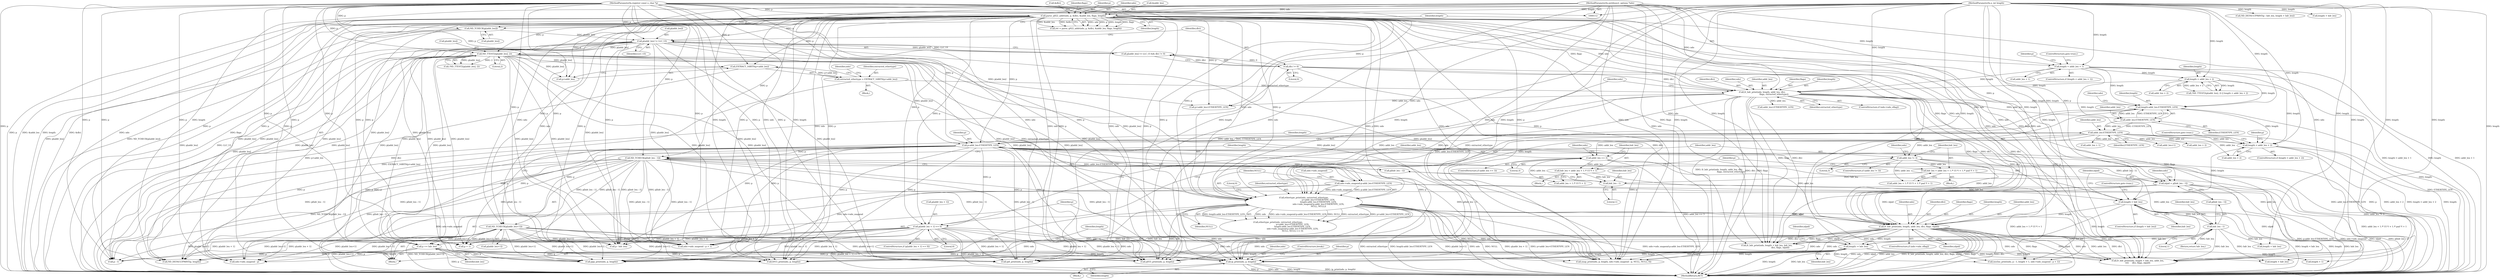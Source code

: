 digraph "0_tcpdump_1dcd10aceabbc03bf571ea32b892c522cbe923de_2@pointer" {
"1000350" [label="(Call,ip_print(ndo, p, length))"];
"1000333" [label="(Call,fr_hdr_print(ndo, length, addr_len, dlci, flags, nlpid))"];
"1000217" [label="(Call,ethertype_print(ndo, extracted_ethertype,\n                                            p+addr_len+ETHERTYPE_LEN,\n                                            length-addr_len-ETHERTYPE_LEN,\n                                            ndo->ndo_snapend-p-addr_len-ETHERTYPE_LEN,\n                                            NULL, NULL))"];
"1000208" [label="(Call,fr_hdr_print(ndo, length, addr_len, dlci,\n                                    flags, extracted_ethertype))"];
"1000126" [label="(Call,parse_q922_addr(ndo, p, &dlci, &addr_len, flags, length))"];
"1000113" [label="(MethodParameterIn,netdissect_options *ndo)"];
"1000114" [label="(MethodParameterIn,register const u_char *p)"];
"1000115" [label="(MethodParameterIn,u_int length)"];
"1000157" [label="(Call,length < addr_len + 1)"];
"1000182" [label="(Call,length < addr_len + 2)"];
"1000170" [label="(Call,dlci != 0)"];
"1000198" [label="(Call,extracted_ethertype = EXTRACT_16BITS(p+addr_len))"];
"1000200" [label="(Call,EXTRACT_16BITS(p+addr_len))"];
"1000177" [label="(Call,ND_TTEST2(p[addr_len], 2))"];
"1000165" [label="(Call,p[addr_len] != LLC_UI)"];
"1000152" [label="(Call,ND_TCHECK(p[addr_len]))"];
"1000225" [label="(Call,length-addr_len-ETHERTYPE_LEN)"];
"1000227" [label="(Call,addr_len-ETHERTYPE_LEN)"];
"1000230" [label="(Call,ndo->ndo_snapend-p-addr_len-ETHERTYPE_LEN)"];
"1000234" [label="(Call,p-addr_len-ETHERTYPE_LEN)"];
"1000236" [label="(Call,addr_len-ETHERTYPE_LEN)"];
"1000318" [label="(Call,length < hdr_len)"];
"1000262" [label="(Call,length < addr_len + 2)"];
"1000314" [label="(Call,hdr_len - 1)"];
"1000285" [label="(Call,hdr_len = addr_len + 1 /* UI */ + 1 /* pad */ + 1)"];
"1000278" [label="(Call,addr_len != 3)"];
"1000304" [label="(Call,hdr_len = addr_len + 1 /* UI */ + 1)"];
"1000297" [label="(Call,addr_len == 3)"];
"1000322" [label="(Call,nlpid = p[hdr_len - 1])"];
"1000311" [label="(Call,ND_TCHECK(p[hdr_len - 1]))"];
"1000269" [label="(Call,p[addr_len + 1] == 0)"];
"1000255" [label="(Call,ND_TCHECK(p[addr_len+1]))"];
"1000340" [label="(Call,p += hdr_len)"];
"1000326" [label="(Call,hdr_len - 1)"];
"1000343" [label="(Call,length -= hdr_len)"];
"1000297" [label="(Call,addr_len == 3)"];
"1000232" [label="(Identifier,ndo)"];
"1000230" [label="(Call,ndo->ndo_snapend-p-addr_len-ETHERTYPE_LEN)"];
"1000318" [label="(Call,length < hdr_len)"];
"1000333" [label="(Call,fr_hdr_print(ndo, length, addr_len, dlci, flags, nlpid))"];
"1000416" [label="(Call,ND_DEFAULTPRINT(p - hdr_len, length + hdr_len))"];
"1000217" [label="(Call,ethertype_print(ndo, extracted_ethertype,\n                                            p+addr_len+ETHERTYPE_LEN,\n                                            length-addr_len-ETHERTYPE_LEN,\n                                            ndo->ndo_snapend-p-addr_len-ETHERTYPE_LEN,\n                                            NULL, NULL))"];
"1000177" [label="(Call,ND_TTEST2(p[addr_len], 2))"];
"1000126" [label="(Call,parse_q922_addr(ndo, p, &dlci, &addr_len, flags, length))"];
"1000115" [label="(MethodParameterIn,u_int length)"];
"1000181" [label="(Literal,2)"];
"1000127" [label="(Identifier,ndo)"];
"1000272" [label="(Call,addr_len + 1)"];
"1000321" [label="(ControlStructure,goto trunc;)"];
"1000113" [label="(MethodParameterIn,netdissect_options *ndo)"];
"1000324" [label="(Call,p[hdr_len - 1])"];
"1000201" [label="(Call,p+addr_len)"];
"1000420" [label="(Call,length + hdr_len)"];
"1000328" [label="(Literal,1)"];
"1000268" [label="(ControlStructure,if (p[addr_len + 1] == 0))"];
"1000337" [label="(Identifier,dlci)"];
"1000206" [label="(Identifier,ndo)"];
"1000264" [label="(Call,addr_len + 2)"];
"1000234" [label="(Call,p-addr_len-ETHERTYPE_LEN)"];
"1000348" [label="(Block,)"];
"1000209" [label="(Identifier,ndo)"];
"1000354" [label="(ControlStructure,break;)"];
"1000182" [label="(Call,length < addr_len + 2)"];
"1000343" [label="(Call,length -= hdr_len)"];
"1000262" [label="(Call,length < addr_len + 2)"];
"1000312" [label="(Call,p[hdr_len - 1])"];
"1000157" [label="(Call,length < addr_len + 1)"];
"1000131" [label="(Call,&addr_len)"];
"1000295" [label="(Block,)"];
"1000311" [label="(Call,ND_TCHECK(p[hdr_len - 1]))"];
"1000344" [label="(Identifier,length)"];
"1000211" [label="(Identifier,addr_len)"];
"1000241" [label="(Literal,0)"];
"1000313" [label="(Identifier,p)"];
"1000306" [label="(Call,addr_len + 1 /* UI */ + 1)"];
"1000277" [label="(ControlStructure,if (addr_len != 3))"];
"1000219" [label="(Identifier,extracted_ethertype)"];
"1000158" [label="(Identifier,length)"];
"1000199" [label="(Identifier,extracted_ethertype)"];
"1000320" [label="(Identifier,hdr_len)"];
"1000286" [label="(Identifier,hdr_len)"];
"1000402" [label="(Call,fr_hdr_print(ndo, length + hdr_len, hdr_len,\n                                         dlci, flags, nlpid))"];
"1000239" [label="(Identifier,NULL)"];
"1000159" [label="(Call,addr_len + 1)"];
"1000183" [label="(Identifier,length)"];
"1000204" [label="(ControlStructure,if (ndo->ndo_eflag))"];
"1000238" [label="(Identifier,ETHERTYPE_LEN)"];
"1000184" [label="(Call,addr_len + 2)"];
"1000352" [label="(Identifier,p)"];
"1000323" [label="(Identifier,nlpid)"];
"1000425" [label="(Call,q933_print(ndo, p, length))"];
"1000338" [label="(Identifier,flags)"];
"1000178" [label="(Call,p[addr_len])"];
"1000226" [label="(Identifier,length)"];
"1000437" [label="(Call,ppp_print(ndo, p, length))"];
"1000369" [label="(Call,length + 1)"];
"1000317" [label="(ControlStructure,if (length < hdr_len))"];
"1000255" [label="(Call,ND_TCHECK(p[addr_len+1]))"];
"1000269" [label="(Call,p[addr_len + 1] == 0)"];
"1000228" [label="(Identifier,addr_len)"];
"1000225" [label="(Call,length-addr_len-ETHERTYPE_LEN)"];
"1000258" [label="(Call,addr_len+1)"];
"1000350" [label="(Call,ip_print(ndo, p, length))"];
"1000302" [label="(Identifier,ndo)"];
"1000166" [label="(Call,p[addr_len])"];
"1000339" [label="(Identifier,nlpid)"];
"1000129" [label="(Call,&dlci)"];
"1000356" [label="(Call,ip6_print(ndo, p, length))"];
"1000153" [label="(Call,p[addr_len])"];
"1000167" [label="(Identifier,p)"];
"1000235" [label="(Identifier,p)"];
"1000304" [label="(Call,hdr_len = addr_len + 1 /* UI */ + 1)"];
"1000387" [label="(Call,ndo->ndo_snapend - p)"];
"1000240" [label="(Identifier,NULL)"];
"1000170" [label="(Call,dlci != 0)"];
"1000353" [label="(Identifier,length)"];
"1000236" [label="(Call,addr_len-ETHERTYPE_LEN)"];
"1000208" [label="(Call,fr_hdr_print(ndo, length, addr_len, dlci,\n                                    flags, extracted_ethertype))"];
"1000133" [label="(Identifier,flags)"];
"1000275" [label="(Literal,0)"];
"1000252" [label="(Call,addr_len + 2)"];
"1000218" [label="(Identifier,ndo)"];
"1000345" [label="(Identifier,hdr_len)"];
"1000314" [label="(Call,hdr_len - 1)"];
"1000287" [label="(Call,addr_len + 1 /* UI */ + 1 /* pad */ + 1)"];
"1000376" [label="(Call,p + 1)"];
"1000267" [label="(ControlStructure,goto trunc;)"];
"1000347" [label="(Identifier,nlpid)"];
"1000335" [label="(Identifier,length)"];
"1000336" [label="(Identifier,addr_len)"];
"1000263" [label="(Identifier,length)"];
"1000279" [label="(Identifier,addr_len)"];
"1000213" [label="(Identifier,flags)"];
"1000342" [label="(Identifier,hdr_len)"];
"1000319" [label="(Identifier,length)"];
"1000283" [label="(Identifier,ndo)"];
"1000200" [label="(Call,EXTRACT_16BITS(p+addr_len))"];
"1000315" [label="(Identifier,hdr_len)"];
"1000431" [label="(Call,frf15_print(ndo, p, length))"];
"1000162" [label="(ControlStructure,goto trunc;)"];
"1000210" [label="(Identifier,length)"];
"1000261" [label="(ControlStructure,if (length < addr_len + 2))"];
"1000366" [label="(Call,p - 1)"];
"1000212" [label="(Identifier,dlci)"];
"1000276" [label="(Block,)"];
"1000152" [label="(Call,ND_TCHECK(p[addr_len]))"];
"1000334" [label="(Identifier,ndo)"];
"1000220" [label="(Call,p+addr_len+ETHERTYPE_LEN)"];
"1000164" [label="(Call,p[addr_len] != LLC_UI && dlci != 0)"];
"1000341" [label="(Identifier,p)"];
"1000462" [label="(Call,ND_DEFAULTPRINT(p, length))"];
"1000299" [label="(Literal,3)"];
"1000465" [label="(Return,return hdr_len;)"];
"1000298" [label="(Identifier,addr_len)"];
"1000448" [label="(Call,fr_hdr_print(ndo, length + hdr_len, addr_len,\n\t\t\t\t     dlci, flags, nlpid))"];
"1000316" [label="(Literal,1)"];
"1000417" [label="(Call,p - hdr_len)"];
"1000124" [label="(Call,ret = parse_q922_addr(ndo, p, &dlci, &addr_len, flags, length))"];
"1000450" [label="(Call,length + hdr_len)"];
"1000271" [label="(Identifier,p)"];
"1000296" [label="(ControlStructure,if (addr_len == 3))"];
"1000169" [label="(Identifier,LLC_UI)"];
"1000222" [label="(Call,addr_len+ETHERTYPE_LEN)"];
"1000134" [label="(Identifier,length)"];
"1000216" [label="(Call,ethertype_print(ndo, extracted_ethertype,\n                                            p+addr_len+ETHERTYPE_LEN,\n                                            length-addr_len-ETHERTYPE_LEN,\n                                            ndo->ndo_snapend-p-addr_len-ETHERTYPE_LEN,\n                                            NULL, NULL) == 0)"];
"1000364" [label="(Call,isoclns_print(ndo, p - 1, length + 1, ndo->ndo_snapend - p + 1))"];
"1000128" [label="(Identifier,p)"];
"1000278" [label="(Call,addr_len != 3)"];
"1000331" [label="(Identifier,ndo)"];
"1000175" [label="(Call,!ND_TTEST2(p[addr_len], 2) || length < addr_len + 2)"];
"1000280" [label="(Literal,3)"];
"1000227" [label="(Call,addr_len-ETHERTYPE_LEN)"];
"1000329" [label="(ControlStructure,if (ndo->ndo_eflag))"];
"1000305" [label="(Identifier,hdr_len)"];
"1000116" [label="(Block,)"];
"1000114" [label="(MethodParameterIn,register const u_char *p)"];
"1000256" [label="(Call,p[addr_len+1])"];
"1000171" [label="(Identifier,dlci)"];
"1000372" [label="(Call,ndo->ndo_snapend - p + 1)"];
"1000156" [label="(ControlStructure,if (length < addr_len + 1))"];
"1000237" [label="(Identifier,addr_len)"];
"1000340" [label="(Call,p += hdr_len)"];
"1000270" [label="(Call,p[addr_len + 1])"];
"1000322" [label="(Call,nlpid = p[hdr_len - 1])"];
"1000172" [label="(Literal,0)"];
"1000198" [label="(Call,extracted_ethertype = EXTRACT_16BITS(p+addr_len))"];
"1000351" [label="(Identifier,ndo)"];
"1000404" [label="(Call,length + hdr_len)"];
"1000326" [label="(Call,hdr_len - 1)"];
"1000176" [label="(Call,!ND_TTEST2(p[addr_len], 2))"];
"1000197" [label="(Block,)"];
"1000231" [label="(Call,ndo->ndo_snapend)"];
"1000214" [label="(Identifier,extracted_ethertype)"];
"1000229" [label="(Identifier,ETHERTYPE_LEN)"];
"1000285" [label="(Call,hdr_len = addr_len + 1 /* UI */ + 1 /* pad */ + 1)"];
"1000383" [label="(Call,snap_print(ndo, p, length, ndo->ndo_snapend - p, NULL, NULL, 0))"];
"1000327" [label="(Identifier,hdr_len)"];
"1000474" [label="(MethodReturn,RET)"];
"1000165" [label="(Call,p[addr_len] != LLC_UI)"];
"1000350" -> "1000348"  [label="AST: "];
"1000350" -> "1000353"  [label="CFG: "];
"1000351" -> "1000350"  [label="AST: "];
"1000352" -> "1000350"  [label="AST: "];
"1000353" -> "1000350"  [label="AST: "];
"1000354" -> "1000350"  [label="CFG: "];
"1000350" -> "1000474"  [label="DDG: ndo"];
"1000350" -> "1000474"  [label="DDG: length"];
"1000350" -> "1000474"  [label="DDG: ip_print(ndo, p, length)"];
"1000350" -> "1000474"  [label="DDG: p"];
"1000333" -> "1000350"  [label="DDG: ndo"];
"1000217" -> "1000350"  [label="DDG: ndo"];
"1000126" -> "1000350"  [label="DDG: ndo"];
"1000126" -> "1000350"  [label="DDG: p"];
"1000113" -> "1000350"  [label="DDG: ndo"];
"1000177" -> "1000350"  [label="DDG: p[addr_len]"];
"1000165" -> "1000350"  [label="DDG: p[addr_len]"];
"1000269" -> "1000350"  [label="DDG: p[addr_len + 1]"];
"1000255" -> "1000350"  [label="DDG: p[addr_len+1]"];
"1000340" -> "1000350"  [label="DDG: p"];
"1000114" -> "1000350"  [label="DDG: p"];
"1000311" -> "1000350"  [label="DDG: p[hdr_len - 1]"];
"1000234" -> "1000350"  [label="DDG: p"];
"1000343" -> "1000350"  [label="DDG: length"];
"1000115" -> "1000350"  [label="DDG: length"];
"1000333" -> "1000329"  [label="AST: "];
"1000333" -> "1000339"  [label="CFG: "];
"1000334" -> "1000333"  [label="AST: "];
"1000335" -> "1000333"  [label="AST: "];
"1000336" -> "1000333"  [label="AST: "];
"1000337" -> "1000333"  [label="AST: "];
"1000338" -> "1000333"  [label="AST: "];
"1000339" -> "1000333"  [label="AST: "];
"1000341" -> "1000333"  [label="CFG: "];
"1000333" -> "1000474"  [label="DDG: ndo"];
"1000333" -> "1000474"  [label="DDG: nlpid"];
"1000333" -> "1000474"  [label="DDG: addr_len"];
"1000333" -> "1000474"  [label="DDG: fr_hdr_print(ndo, length, addr_len, dlci, flags, nlpid)"];
"1000333" -> "1000474"  [label="DDG: flags"];
"1000333" -> "1000474"  [label="DDG: dlci"];
"1000217" -> "1000333"  [label="DDG: ndo"];
"1000126" -> "1000333"  [label="DDG: ndo"];
"1000126" -> "1000333"  [label="DDG: flags"];
"1000113" -> "1000333"  [label="DDG: ndo"];
"1000318" -> "1000333"  [label="DDG: length"];
"1000115" -> "1000333"  [label="DDG: length"];
"1000297" -> "1000333"  [label="DDG: addr_len"];
"1000278" -> "1000333"  [label="DDG: addr_len"];
"1000208" -> "1000333"  [label="DDG: dlci"];
"1000208" -> "1000333"  [label="DDG: flags"];
"1000170" -> "1000333"  [label="DDG: dlci"];
"1000322" -> "1000333"  [label="DDG: nlpid"];
"1000333" -> "1000343"  [label="DDG: length"];
"1000333" -> "1000356"  [label="DDG: ndo"];
"1000333" -> "1000364"  [label="DDG: ndo"];
"1000333" -> "1000383"  [label="DDG: ndo"];
"1000333" -> "1000402"  [label="DDG: dlci"];
"1000333" -> "1000402"  [label="DDG: flags"];
"1000333" -> "1000402"  [label="DDG: nlpid"];
"1000333" -> "1000425"  [label="DDG: ndo"];
"1000333" -> "1000431"  [label="DDG: ndo"];
"1000333" -> "1000437"  [label="DDG: ndo"];
"1000333" -> "1000448"  [label="DDG: ndo"];
"1000333" -> "1000448"  [label="DDG: addr_len"];
"1000333" -> "1000448"  [label="DDG: dlci"];
"1000333" -> "1000448"  [label="DDG: flags"];
"1000333" -> "1000448"  [label="DDG: nlpid"];
"1000217" -> "1000216"  [label="AST: "];
"1000217" -> "1000240"  [label="CFG: "];
"1000218" -> "1000217"  [label="AST: "];
"1000219" -> "1000217"  [label="AST: "];
"1000220" -> "1000217"  [label="AST: "];
"1000225" -> "1000217"  [label="AST: "];
"1000230" -> "1000217"  [label="AST: "];
"1000239" -> "1000217"  [label="AST: "];
"1000240" -> "1000217"  [label="AST: "];
"1000241" -> "1000217"  [label="CFG: "];
"1000217" -> "1000474"  [label="DDG: length-addr_len-ETHERTYPE_LEN"];
"1000217" -> "1000474"  [label="DDG: NULL"];
"1000217" -> "1000474"  [label="DDG: extracted_ethertype"];
"1000217" -> "1000474"  [label="DDG: ndo"];
"1000217" -> "1000474"  [label="DDG: p+addr_len+ETHERTYPE_LEN"];
"1000217" -> "1000474"  [label="DDG: ndo->ndo_snapend-p-addr_len-ETHERTYPE_LEN"];
"1000217" -> "1000216"  [label="DDG: ndo"];
"1000217" -> "1000216"  [label="DDG: ndo->ndo_snapend-p-addr_len-ETHERTYPE_LEN"];
"1000217" -> "1000216"  [label="DDG: NULL"];
"1000217" -> "1000216"  [label="DDG: extracted_ethertype"];
"1000217" -> "1000216"  [label="DDG: p+addr_len+ETHERTYPE_LEN"];
"1000217" -> "1000216"  [label="DDG: length-addr_len-ETHERTYPE_LEN"];
"1000208" -> "1000217"  [label="DDG: ndo"];
"1000208" -> "1000217"  [label="DDG: extracted_ethertype"];
"1000208" -> "1000217"  [label="DDG: addr_len"];
"1000126" -> "1000217"  [label="DDG: ndo"];
"1000126" -> "1000217"  [label="DDG: p"];
"1000113" -> "1000217"  [label="DDG: ndo"];
"1000198" -> "1000217"  [label="DDG: extracted_ethertype"];
"1000177" -> "1000217"  [label="DDG: p[addr_len]"];
"1000114" -> "1000217"  [label="DDG: p"];
"1000225" -> "1000217"  [label="DDG: length"];
"1000225" -> "1000217"  [label="DDG: addr_len-ETHERTYPE_LEN"];
"1000230" -> "1000217"  [label="DDG: ndo->ndo_snapend"];
"1000230" -> "1000217"  [label="DDG: p-addr_len-ETHERTYPE_LEN"];
"1000217" -> "1000356"  [label="DDG: ndo"];
"1000217" -> "1000364"  [label="DDG: ndo"];
"1000217" -> "1000383"  [label="DDG: ndo"];
"1000217" -> "1000383"  [label="DDG: NULL"];
"1000217" -> "1000425"  [label="DDG: ndo"];
"1000217" -> "1000431"  [label="DDG: ndo"];
"1000217" -> "1000437"  [label="DDG: ndo"];
"1000217" -> "1000448"  [label="DDG: ndo"];
"1000208" -> "1000204"  [label="AST: "];
"1000208" -> "1000214"  [label="CFG: "];
"1000209" -> "1000208"  [label="AST: "];
"1000210" -> "1000208"  [label="AST: "];
"1000211" -> "1000208"  [label="AST: "];
"1000212" -> "1000208"  [label="AST: "];
"1000213" -> "1000208"  [label="AST: "];
"1000214" -> "1000208"  [label="AST: "];
"1000218" -> "1000208"  [label="CFG: "];
"1000208" -> "1000474"  [label="DDG: fr_hdr_print(ndo, length, addr_len, dlci,\n                                    flags, extracted_ethertype)"];
"1000208" -> "1000474"  [label="DDG: dlci"];
"1000208" -> "1000474"  [label="DDG: flags"];
"1000126" -> "1000208"  [label="DDG: ndo"];
"1000126" -> "1000208"  [label="DDG: flags"];
"1000113" -> "1000208"  [label="DDG: ndo"];
"1000157" -> "1000208"  [label="DDG: length"];
"1000182" -> "1000208"  [label="DDG: length"];
"1000115" -> "1000208"  [label="DDG: length"];
"1000170" -> "1000208"  [label="DDG: dlci"];
"1000198" -> "1000208"  [label="DDG: extracted_ethertype"];
"1000208" -> "1000220"  [label="DDG: addr_len"];
"1000208" -> "1000222"  [label="DDG: addr_len"];
"1000208" -> "1000225"  [label="DDG: length"];
"1000208" -> "1000227"  [label="DDG: addr_len"];
"1000208" -> "1000402"  [label="DDG: dlci"];
"1000208" -> "1000402"  [label="DDG: flags"];
"1000208" -> "1000448"  [label="DDG: dlci"];
"1000208" -> "1000448"  [label="DDG: flags"];
"1000126" -> "1000124"  [label="AST: "];
"1000126" -> "1000134"  [label="CFG: "];
"1000127" -> "1000126"  [label="AST: "];
"1000128" -> "1000126"  [label="AST: "];
"1000129" -> "1000126"  [label="AST: "];
"1000131" -> "1000126"  [label="AST: "];
"1000133" -> "1000126"  [label="AST: "];
"1000134" -> "1000126"  [label="AST: "];
"1000124" -> "1000126"  [label="CFG: "];
"1000126" -> "1000474"  [label="DDG: &dlci"];
"1000126" -> "1000474"  [label="DDG: length"];
"1000126" -> "1000474"  [label="DDG: ndo"];
"1000126" -> "1000474"  [label="DDG: flags"];
"1000126" -> "1000474"  [label="DDG: p"];
"1000126" -> "1000474"  [label="DDG: &addr_len"];
"1000126" -> "1000124"  [label="DDG: ndo"];
"1000126" -> "1000124"  [label="DDG: p"];
"1000126" -> "1000124"  [label="DDG: length"];
"1000126" -> "1000124"  [label="DDG: flags"];
"1000126" -> "1000124"  [label="DDG: &addr_len"];
"1000126" -> "1000124"  [label="DDG: &dlci"];
"1000113" -> "1000126"  [label="DDG: ndo"];
"1000114" -> "1000126"  [label="DDG: p"];
"1000115" -> "1000126"  [label="DDG: length"];
"1000126" -> "1000152"  [label="DDG: p"];
"1000126" -> "1000157"  [label="DDG: length"];
"1000126" -> "1000165"  [label="DDG: p"];
"1000126" -> "1000177"  [label="DDG: p"];
"1000126" -> "1000200"  [label="DDG: p"];
"1000126" -> "1000201"  [label="DDG: p"];
"1000126" -> "1000220"  [label="DDG: p"];
"1000126" -> "1000234"  [label="DDG: p"];
"1000126" -> "1000255"  [label="DDG: p"];
"1000126" -> "1000269"  [label="DDG: p"];
"1000126" -> "1000311"  [label="DDG: p"];
"1000126" -> "1000322"  [label="DDG: p"];
"1000126" -> "1000340"  [label="DDG: p"];
"1000126" -> "1000356"  [label="DDG: ndo"];
"1000126" -> "1000356"  [label="DDG: p"];
"1000126" -> "1000364"  [label="DDG: ndo"];
"1000126" -> "1000366"  [label="DDG: p"];
"1000126" -> "1000372"  [label="DDG: p"];
"1000126" -> "1000376"  [label="DDG: p"];
"1000126" -> "1000383"  [label="DDG: ndo"];
"1000126" -> "1000383"  [label="DDG: p"];
"1000126" -> "1000387"  [label="DDG: p"];
"1000126" -> "1000402"  [label="DDG: flags"];
"1000126" -> "1000417"  [label="DDG: p"];
"1000126" -> "1000425"  [label="DDG: ndo"];
"1000126" -> "1000425"  [label="DDG: p"];
"1000126" -> "1000431"  [label="DDG: ndo"];
"1000126" -> "1000431"  [label="DDG: p"];
"1000126" -> "1000437"  [label="DDG: ndo"];
"1000126" -> "1000437"  [label="DDG: p"];
"1000126" -> "1000448"  [label="DDG: ndo"];
"1000126" -> "1000448"  [label="DDG: flags"];
"1000126" -> "1000462"  [label="DDG: p"];
"1000113" -> "1000112"  [label="AST: "];
"1000113" -> "1000474"  [label="DDG: ndo"];
"1000113" -> "1000356"  [label="DDG: ndo"];
"1000113" -> "1000364"  [label="DDG: ndo"];
"1000113" -> "1000383"  [label="DDG: ndo"];
"1000113" -> "1000402"  [label="DDG: ndo"];
"1000113" -> "1000425"  [label="DDG: ndo"];
"1000113" -> "1000431"  [label="DDG: ndo"];
"1000113" -> "1000437"  [label="DDG: ndo"];
"1000113" -> "1000448"  [label="DDG: ndo"];
"1000114" -> "1000112"  [label="AST: "];
"1000114" -> "1000474"  [label="DDG: p"];
"1000114" -> "1000152"  [label="DDG: p"];
"1000114" -> "1000165"  [label="DDG: p"];
"1000114" -> "1000177"  [label="DDG: p"];
"1000114" -> "1000200"  [label="DDG: p"];
"1000114" -> "1000201"  [label="DDG: p"];
"1000114" -> "1000220"  [label="DDG: p"];
"1000114" -> "1000234"  [label="DDG: p"];
"1000114" -> "1000255"  [label="DDG: p"];
"1000114" -> "1000269"  [label="DDG: p"];
"1000114" -> "1000311"  [label="DDG: p"];
"1000114" -> "1000322"  [label="DDG: p"];
"1000114" -> "1000340"  [label="DDG: p"];
"1000114" -> "1000356"  [label="DDG: p"];
"1000114" -> "1000366"  [label="DDG: p"];
"1000114" -> "1000372"  [label="DDG: p"];
"1000114" -> "1000376"  [label="DDG: p"];
"1000114" -> "1000383"  [label="DDG: p"];
"1000114" -> "1000387"  [label="DDG: p"];
"1000114" -> "1000417"  [label="DDG: p"];
"1000114" -> "1000425"  [label="DDG: p"];
"1000114" -> "1000431"  [label="DDG: p"];
"1000114" -> "1000437"  [label="DDG: p"];
"1000114" -> "1000462"  [label="DDG: p"];
"1000115" -> "1000112"  [label="AST: "];
"1000115" -> "1000474"  [label="DDG: length"];
"1000115" -> "1000157"  [label="DDG: length"];
"1000115" -> "1000182"  [label="DDG: length"];
"1000115" -> "1000225"  [label="DDG: length"];
"1000115" -> "1000262"  [label="DDG: length"];
"1000115" -> "1000318"  [label="DDG: length"];
"1000115" -> "1000343"  [label="DDG: length"];
"1000115" -> "1000356"  [label="DDG: length"];
"1000115" -> "1000364"  [label="DDG: length"];
"1000115" -> "1000369"  [label="DDG: length"];
"1000115" -> "1000383"  [label="DDG: length"];
"1000115" -> "1000402"  [label="DDG: length"];
"1000115" -> "1000404"  [label="DDG: length"];
"1000115" -> "1000416"  [label="DDG: length"];
"1000115" -> "1000420"  [label="DDG: length"];
"1000115" -> "1000425"  [label="DDG: length"];
"1000115" -> "1000431"  [label="DDG: length"];
"1000115" -> "1000437"  [label="DDG: length"];
"1000115" -> "1000448"  [label="DDG: length"];
"1000115" -> "1000450"  [label="DDG: length"];
"1000115" -> "1000462"  [label="DDG: length"];
"1000157" -> "1000156"  [label="AST: "];
"1000157" -> "1000159"  [label="CFG: "];
"1000158" -> "1000157"  [label="AST: "];
"1000159" -> "1000157"  [label="AST: "];
"1000162" -> "1000157"  [label="CFG: "];
"1000167" -> "1000157"  [label="CFG: "];
"1000157" -> "1000474"  [label="DDG: addr_len + 1"];
"1000157" -> "1000474"  [label="DDG: length < addr_len + 1"];
"1000157" -> "1000474"  [label="DDG: length"];
"1000157" -> "1000182"  [label="DDG: length"];
"1000157" -> "1000225"  [label="DDG: length"];
"1000157" -> "1000262"  [label="DDG: length"];
"1000182" -> "1000175"  [label="AST: "];
"1000182" -> "1000184"  [label="CFG: "];
"1000183" -> "1000182"  [label="AST: "];
"1000184" -> "1000182"  [label="AST: "];
"1000175" -> "1000182"  [label="CFG: "];
"1000182" -> "1000175"  [label="DDG: length"];
"1000182" -> "1000175"  [label="DDG: addr_len + 2"];
"1000182" -> "1000225"  [label="DDG: length"];
"1000182" -> "1000262"  [label="DDG: length"];
"1000170" -> "1000164"  [label="AST: "];
"1000170" -> "1000172"  [label="CFG: "];
"1000171" -> "1000170"  [label="AST: "];
"1000172" -> "1000170"  [label="AST: "];
"1000164" -> "1000170"  [label="CFG: "];
"1000170" -> "1000474"  [label="DDG: dlci"];
"1000170" -> "1000164"  [label="DDG: dlci"];
"1000170" -> "1000164"  [label="DDG: 0"];
"1000170" -> "1000402"  [label="DDG: dlci"];
"1000170" -> "1000448"  [label="DDG: dlci"];
"1000198" -> "1000197"  [label="AST: "];
"1000198" -> "1000200"  [label="CFG: "];
"1000199" -> "1000198"  [label="AST: "];
"1000200" -> "1000198"  [label="AST: "];
"1000206" -> "1000198"  [label="CFG: "];
"1000198" -> "1000474"  [label="DDG: EXTRACT_16BITS(p+addr_len)"];
"1000200" -> "1000198"  [label="DDG: p+addr_len"];
"1000200" -> "1000201"  [label="CFG: "];
"1000201" -> "1000200"  [label="AST: "];
"1000200" -> "1000474"  [label="DDG: p+addr_len"];
"1000177" -> "1000200"  [label="DDG: p[addr_len]"];
"1000177" -> "1000176"  [label="AST: "];
"1000177" -> "1000181"  [label="CFG: "];
"1000178" -> "1000177"  [label="AST: "];
"1000181" -> "1000177"  [label="AST: "];
"1000176" -> "1000177"  [label="CFG: "];
"1000177" -> "1000474"  [label="DDG: p[addr_len]"];
"1000177" -> "1000176"  [label="DDG: p[addr_len]"];
"1000177" -> "1000176"  [label="DDG: 2"];
"1000165" -> "1000177"  [label="DDG: p[addr_len]"];
"1000177" -> "1000201"  [label="DDG: p[addr_len]"];
"1000177" -> "1000220"  [label="DDG: p[addr_len]"];
"1000177" -> "1000234"  [label="DDG: p[addr_len]"];
"1000177" -> "1000340"  [label="DDG: p[addr_len]"];
"1000177" -> "1000356"  [label="DDG: p[addr_len]"];
"1000177" -> "1000366"  [label="DDG: p[addr_len]"];
"1000177" -> "1000372"  [label="DDG: p[addr_len]"];
"1000177" -> "1000376"  [label="DDG: p[addr_len]"];
"1000177" -> "1000383"  [label="DDG: p[addr_len]"];
"1000177" -> "1000387"  [label="DDG: p[addr_len]"];
"1000177" -> "1000417"  [label="DDG: p[addr_len]"];
"1000177" -> "1000425"  [label="DDG: p[addr_len]"];
"1000177" -> "1000431"  [label="DDG: p[addr_len]"];
"1000177" -> "1000437"  [label="DDG: p[addr_len]"];
"1000177" -> "1000462"  [label="DDG: p[addr_len]"];
"1000165" -> "1000164"  [label="AST: "];
"1000165" -> "1000169"  [label="CFG: "];
"1000166" -> "1000165"  [label="AST: "];
"1000169" -> "1000165"  [label="AST: "];
"1000171" -> "1000165"  [label="CFG: "];
"1000164" -> "1000165"  [label="CFG: "];
"1000165" -> "1000474"  [label="DDG: LLC_UI"];
"1000165" -> "1000474"  [label="DDG: p[addr_len]"];
"1000165" -> "1000164"  [label="DDG: p[addr_len]"];
"1000165" -> "1000164"  [label="DDG: LLC_UI"];
"1000152" -> "1000165"  [label="DDG: p[addr_len]"];
"1000165" -> "1000340"  [label="DDG: p[addr_len]"];
"1000165" -> "1000356"  [label="DDG: p[addr_len]"];
"1000165" -> "1000366"  [label="DDG: p[addr_len]"];
"1000165" -> "1000372"  [label="DDG: p[addr_len]"];
"1000165" -> "1000376"  [label="DDG: p[addr_len]"];
"1000165" -> "1000383"  [label="DDG: p[addr_len]"];
"1000165" -> "1000387"  [label="DDG: p[addr_len]"];
"1000165" -> "1000417"  [label="DDG: p[addr_len]"];
"1000165" -> "1000425"  [label="DDG: p[addr_len]"];
"1000165" -> "1000431"  [label="DDG: p[addr_len]"];
"1000165" -> "1000437"  [label="DDG: p[addr_len]"];
"1000165" -> "1000462"  [label="DDG: p[addr_len]"];
"1000152" -> "1000116"  [label="AST: "];
"1000152" -> "1000153"  [label="CFG: "];
"1000153" -> "1000152"  [label="AST: "];
"1000158" -> "1000152"  [label="CFG: "];
"1000152" -> "1000474"  [label="DDG: ND_TCHECK(p[addr_len])"];
"1000152" -> "1000474"  [label="DDG: p[addr_len]"];
"1000225" -> "1000227"  [label="CFG: "];
"1000226" -> "1000225"  [label="AST: "];
"1000227" -> "1000225"  [label="AST: "];
"1000232" -> "1000225"  [label="CFG: "];
"1000225" -> "1000474"  [label="DDG: length"];
"1000227" -> "1000225"  [label="DDG: addr_len"];
"1000227" -> "1000225"  [label="DDG: ETHERTYPE_LEN"];
"1000225" -> "1000262"  [label="DDG: length"];
"1000227" -> "1000229"  [label="CFG: "];
"1000228" -> "1000227"  [label="AST: "];
"1000229" -> "1000227"  [label="AST: "];
"1000227" -> "1000236"  [label="DDG: addr_len"];
"1000227" -> "1000236"  [label="DDG: ETHERTYPE_LEN"];
"1000230" -> "1000234"  [label="CFG: "];
"1000231" -> "1000230"  [label="AST: "];
"1000234" -> "1000230"  [label="AST: "];
"1000239" -> "1000230"  [label="CFG: "];
"1000230" -> "1000474"  [label="DDG: ndo->ndo_snapend"];
"1000230" -> "1000474"  [label="DDG: p-addr_len-ETHERTYPE_LEN"];
"1000234" -> "1000230"  [label="DDG: p"];
"1000234" -> "1000230"  [label="DDG: addr_len-ETHERTYPE_LEN"];
"1000230" -> "1000372"  [label="DDG: ndo->ndo_snapend"];
"1000230" -> "1000387"  [label="DDG: ndo->ndo_snapend"];
"1000234" -> "1000236"  [label="CFG: "];
"1000235" -> "1000234"  [label="AST: "];
"1000236" -> "1000234"  [label="AST: "];
"1000234" -> "1000474"  [label="DDG: addr_len-ETHERTYPE_LEN"];
"1000234" -> "1000474"  [label="DDG: p"];
"1000236" -> "1000234"  [label="DDG: addr_len"];
"1000236" -> "1000234"  [label="DDG: ETHERTYPE_LEN"];
"1000234" -> "1000255"  [label="DDG: p"];
"1000234" -> "1000269"  [label="DDG: p"];
"1000234" -> "1000311"  [label="DDG: p"];
"1000234" -> "1000322"  [label="DDG: p"];
"1000234" -> "1000340"  [label="DDG: p"];
"1000234" -> "1000356"  [label="DDG: p"];
"1000234" -> "1000366"  [label="DDG: p"];
"1000234" -> "1000372"  [label="DDG: p"];
"1000234" -> "1000376"  [label="DDG: p"];
"1000234" -> "1000383"  [label="DDG: p"];
"1000234" -> "1000387"  [label="DDG: p"];
"1000234" -> "1000417"  [label="DDG: p"];
"1000234" -> "1000425"  [label="DDG: p"];
"1000234" -> "1000431"  [label="DDG: p"];
"1000234" -> "1000437"  [label="DDG: p"];
"1000234" -> "1000462"  [label="DDG: p"];
"1000236" -> "1000238"  [label="CFG: "];
"1000237" -> "1000236"  [label="AST: "];
"1000238" -> "1000236"  [label="AST: "];
"1000236" -> "1000474"  [label="DDG: ETHERTYPE_LEN"];
"1000236" -> "1000252"  [label="DDG: addr_len"];
"1000236" -> "1000258"  [label="DDG: addr_len"];
"1000236" -> "1000262"  [label="DDG: addr_len"];
"1000236" -> "1000264"  [label="DDG: addr_len"];
"1000236" -> "1000272"  [label="DDG: addr_len"];
"1000236" -> "1000278"  [label="DDG: addr_len"];
"1000236" -> "1000297"  [label="DDG: addr_len"];
"1000318" -> "1000317"  [label="AST: "];
"1000318" -> "1000320"  [label="CFG: "];
"1000319" -> "1000318"  [label="AST: "];
"1000320" -> "1000318"  [label="AST: "];
"1000321" -> "1000318"  [label="CFG: "];
"1000323" -> "1000318"  [label="CFG: "];
"1000318" -> "1000474"  [label="DDG: length < hdr_len"];
"1000318" -> "1000474"  [label="DDG: length"];
"1000318" -> "1000474"  [label="DDG: hdr_len"];
"1000262" -> "1000318"  [label="DDG: length"];
"1000314" -> "1000318"  [label="DDG: hdr_len"];
"1000318" -> "1000326"  [label="DDG: hdr_len"];
"1000318" -> "1000343"  [label="DDG: length"];
"1000262" -> "1000261"  [label="AST: "];
"1000262" -> "1000264"  [label="CFG: "];
"1000263" -> "1000262"  [label="AST: "];
"1000264" -> "1000262"  [label="AST: "];
"1000267" -> "1000262"  [label="CFG: "];
"1000271" -> "1000262"  [label="CFG: "];
"1000262" -> "1000474"  [label="DDG: length"];
"1000262" -> "1000474"  [label="DDG: addr_len + 2"];
"1000262" -> "1000474"  [label="DDG: length < addr_len + 2"];
"1000314" -> "1000312"  [label="AST: "];
"1000314" -> "1000316"  [label="CFG: "];
"1000315" -> "1000314"  [label="AST: "];
"1000316" -> "1000314"  [label="AST: "];
"1000312" -> "1000314"  [label="CFG: "];
"1000285" -> "1000314"  [label="DDG: hdr_len"];
"1000304" -> "1000314"  [label="DDG: hdr_len"];
"1000285" -> "1000276"  [label="AST: "];
"1000285" -> "1000287"  [label="CFG: "];
"1000286" -> "1000285"  [label="AST: "];
"1000287" -> "1000285"  [label="AST: "];
"1000313" -> "1000285"  [label="CFG: "];
"1000285" -> "1000474"  [label="DDG: addr_len + 1 /* UI */ + 1 /* pad */ + 1"];
"1000278" -> "1000285"  [label="DDG: addr_len"];
"1000278" -> "1000277"  [label="AST: "];
"1000278" -> "1000280"  [label="CFG: "];
"1000279" -> "1000278"  [label="AST: "];
"1000280" -> "1000278"  [label="AST: "];
"1000283" -> "1000278"  [label="CFG: "];
"1000286" -> "1000278"  [label="CFG: "];
"1000278" -> "1000474"  [label="DDG: addr_len != 3"];
"1000278" -> "1000287"  [label="DDG: addr_len"];
"1000278" -> "1000448"  [label="DDG: addr_len"];
"1000304" -> "1000295"  [label="AST: "];
"1000304" -> "1000306"  [label="CFG: "];
"1000305" -> "1000304"  [label="AST: "];
"1000306" -> "1000304"  [label="AST: "];
"1000313" -> "1000304"  [label="CFG: "];
"1000304" -> "1000474"  [label="DDG: addr_len + 1 /* UI */ + 1"];
"1000297" -> "1000304"  [label="DDG: addr_len"];
"1000297" -> "1000296"  [label="AST: "];
"1000297" -> "1000299"  [label="CFG: "];
"1000298" -> "1000297"  [label="AST: "];
"1000299" -> "1000297"  [label="AST: "];
"1000302" -> "1000297"  [label="CFG: "];
"1000305" -> "1000297"  [label="CFG: "];
"1000297" -> "1000474"  [label="DDG: addr_len == 3"];
"1000297" -> "1000306"  [label="DDG: addr_len"];
"1000297" -> "1000448"  [label="DDG: addr_len"];
"1000322" -> "1000116"  [label="AST: "];
"1000322" -> "1000324"  [label="CFG: "];
"1000323" -> "1000322"  [label="AST: "];
"1000324" -> "1000322"  [label="AST: "];
"1000331" -> "1000322"  [label="CFG: "];
"1000322" -> "1000474"  [label="DDG: p[hdr_len - 1]"];
"1000322" -> "1000474"  [label="DDG: nlpid"];
"1000311" -> "1000322"  [label="DDG: p[hdr_len - 1]"];
"1000322" -> "1000402"  [label="DDG: nlpid"];
"1000322" -> "1000448"  [label="DDG: nlpid"];
"1000311" -> "1000116"  [label="AST: "];
"1000311" -> "1000312"  [label="CFG: "];
"1000312" -> "1000311"  [label="AST: "];
"1000319" -> "1000311"  [label="CFG: "];
"1000311" -> "1000474"  [label="DDG: p[hdr_len - 1]"];
"1000311" -> "1000474"  [label="DDG: ND_TCHECK(p[hdr_len - 1])"];
"1000311" -> "1000340"  [label="DDG: p[hdr_len - 1]"];
"1000311" -> "1000356"  [label="DDG: p[hdr_len - 1]"];
"1000311" -> "1000366"  [label="DDG: p[hdr_len - 1]"];
"1000311" -> "1000372"  [label="DDG: p[hdr_len - 1]"];
"1000311" -> "1000376"  [label="DDG: p[hdr_len - 1]"];
"1000311" -> "1000383"  [label="DDG: p[hdr_len - 1]"];
"1000311" -> "1000387"  [label="DDG: p[hdr_len - 1]"];
"1000311" -> "1000417"  [label="DDG: p[hdr_len - 1]"];
"1000311" -> "1000425"  [label="DDG: p[hdr_len - 1]"];
"1000311" -> "1000431"  [label="DDG: p[hdr_len - 1]"];
"1000311" -> "1000437"  [label="DDG: p[hdr_len - 1]"];
"1000311" -> "1000462"  [label="DDG: p[hdr_len - 1]"];
"1000269" -> "1000268"  [label="AST: "];
"1000269" -> "1000275"  [label="CFG: "];
"1000270" -> "1000269"  [label="AST: "];
"1000275" -> "1000269"  [label="AST: "];
"1000279" -> "1000269"  [label="CFG: "];
"1000298" -> "1000269"  [label="CFG: "];
"1000269" -> "1000474"  [label="DDG: p[addr_len + 1] == 0"];
"1000269" -> "1000474"  [label="DDG: p[addr_len + 1]"];
"1000269" -> "1000340"  [label="DDG: p[addr_len + 1]"];
"1000269" -> "1000356"  [label="DDG: p[addr_len + 1]"];
"1000269" -> "1000366"  [label="DDG: p[addr_len + 1]"];
"1000269" -> "1000372"  [label="DDG: p[addr_len + 1]"];
"1000269" -> "1000376"  [label="DDG: p[addr_len + 1]"];
"1000269" -> "1000383"  [label="DDG: p[addr_len + 1]"];
"1000269" -> "1000387"  [label="DDG: p[addr_len + 1]"];
"1000269" -> "1000417"  [label="DDG: p[addr_len + 1]"];
"1000269" -> "1000425"  [label="DDG: p[addr_len + 1]"];
"1000269" -> "1000431"  [label="DDG: p[addr_len + 1]"];
"1000269" -> "1000437"  [label="DDG: p[addr_len + 1]"];
"1000269" -> "1000462"  [label="DDG: p[addr_len + 1]"];
"1000255" -> "1000116"  [label="AST: "];
"1000255" -> "1000256"  [label="CFG: "];
"1000256" -> "1000255"  [label="AST: "];
"1000263" -> "1000255"  [label="CFG: "];
"1000255" -> "1000474"  [label="DDG: ND_TCHECK(p[addr_len+1])"];
"1000255" -> "1000474"  [label="DDG: p[addr_len+1]"];
"1000255" -> "1000340"  [label="DDG: p[addr_len+1]"];
"1000255" -> "1000356"  [label="DDG: p[addr_len+1]"];
"1000255" -> "1000366"  [label="DDG: p[addr_len+1]"];
"1000255" -> "1000372"  [label="DDG: p[addr_len+1]"];
"1000255" -> "1000376"  [label="DDG: p[addr_len+1]"];
"1000255" -> "1000383"  [label="DDG: p[addr_len+1]"];
"1000255" -> "1000387"  [label="DDG: p[addr_len+1]"];
"1000255" -> "1000417"  [label="DDG: p[addr_len+1]"];
"1000255" -> "1000425"  [label="DDG: p[addr_len+1]"];
"1000255" -> "1000431"  [label="DDG: p[addr_len+1]"];
"1000255" -> "1000437"  [label="DDG: p[addr_len+1]"];
"1000255" -> "1000462"  [label="DDG: p[addr_len+1]"];
"1000340" -> "1000116"  [label="AST: "];
"1000340" -> "1000342"  [label="CFG: "];
"1000341" -> "1000340"  [label="AST: "];
"1000342" -> "1000340"  [label="AST: "];
"1000344" -> "1000340"  [label="CFG: "];
"1000340" -> "1000474"  [label="DDG: p"];
"1000326" -> "1000340"  [label="DDG: hdr_len"];
"1000340" -> "1000356"  [label="DDG: p"];
"1000340" -> "1000366"  [label="DDG: p"];
"1000340" -> "1000387"  [label="DDG: p"];
"1000340" -> "1000425"  [label="DDG: p"];
"1000340" -> "1000431"  [label="DDG: p"];
"1000340" -> "1000437"  [label="DDG: p"];
"1000340" -> "1000462"  [label="DDG: p"];
"1000326" -> "1000324"  [label="AST: "];
"1000326" -> "1000328"  [label="CFG: "];
"1000327" -> "1000326"  [label="AST: "];
"1000328" -> "1000326"  [label="AST: "];
"1000324" -> "1000326"  [label="CFG: "];
"1000326" -> "1000343"  [label="DDG: hdr_len"];
"1000326" -> "1000402"  [label="DDG: hdr_len"];
"1000326" -> "1000404"  [label="DDG: hdr_len"];
"1000326" -> "1000417"  [label="DDG: hdr_len"];
"1000326" -> "1000448"  [label="DDG: hdr_len"];
"1000326" -> "1000450"  [label="DDG: hdr_len"];
"1000326" -> "1000465"  [label="DDG: hdr_len"];
"1000343" -> "1000116"  [label="AST: "];
"1000343" -> "1000345"  [label="CFG: "];
"1000344" -> "1000343"  [label="AST: "];
"1000345" -> "1000343"  [label="AST: "];
"1000347" -> "1000343"  [label="CFG: "];
"1000343" -> "1000474"  [label="DDG: length"];
"1000343" -> "1000474"  [label="DDG: hdr_len"];
"1000343" -> "1000356"  [label="DDG: length"];
"1000343" -> "1000364"  [label="DDG: length"];
"1000343" -> "1000369"  [label="DDG: length"];
"1000343" -> "1000383"  [label="DDG: length"];
"1000343" -> "1000425"  [label="DDG: length"];
"1000343" -> "1000431"  [label="DDG: length"];
"1000343" -> "1000437"  [label="DDG: length"];
"1000343" -> "1000448"  [label="DDG: length"];
"1000343" -> "1000450"  [label="DDG: length"];
"1000343" -> "1000462"  [label="DDG: length"];
}
